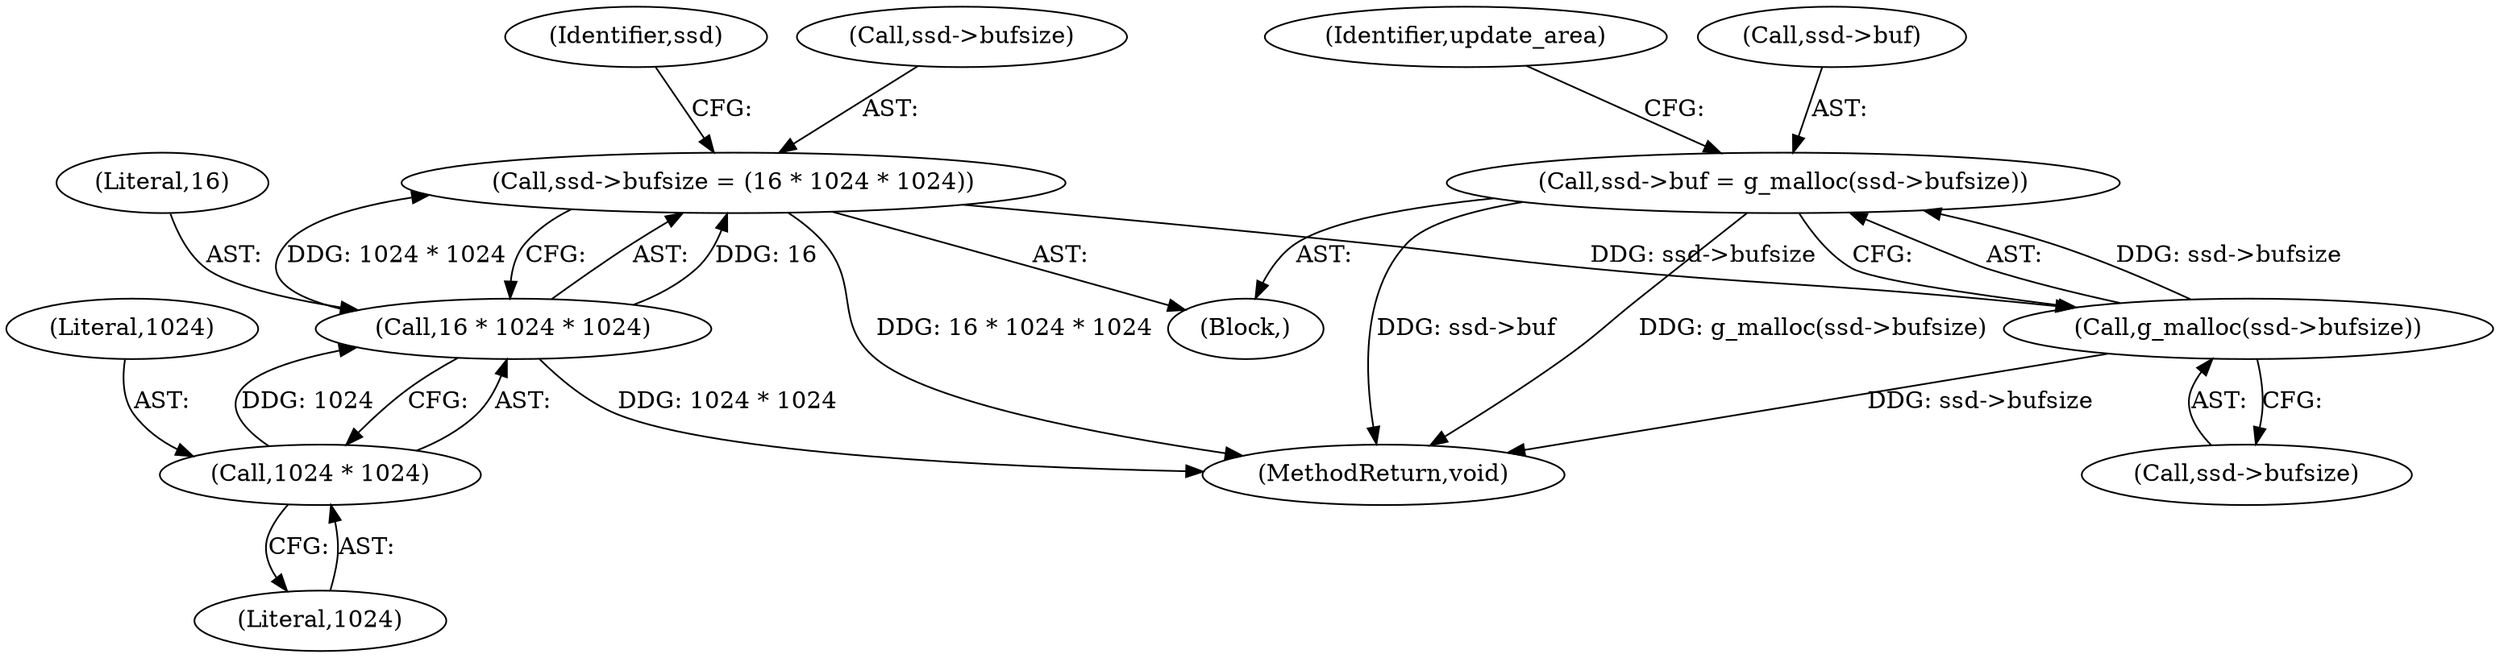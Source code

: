 digraph "0_qemu_ab9509cceabef28071e41bdfa073083859c949a7_0@API" {
"1000230" [label="(Call,ssd->buf = g_malloc(ssd->bufsize))"];
"1000234" [label="(Call,g_malloc(ssd->bufsize))"];
"1000221" [label="(Call,ssd->bufsize = (16 * 1024 * 1024))"];
"1000225" [label="(Call,16 * 1024 * 1024)"];
"1000227" [label="(Call,1024 * 1024)"];
"1000240" [label="(Identifier,update_area)"];
"1000268" [label="(MethodReturn,void)"];
"1000227" [label="(Call,1024 * 1024)"];
"1000232" [label="(Identifier,ssd)"];
"1000226" [label="(Literal,16)"];
"1000230" [label="(Call,ssd->buf = g_malloc(ssd->bufsize))"];
"1000221" [label="(Call,ssd->bufsize = (16 * 1024 * 1024))"];
"1000229" [label="(Literal,1024)"];
"1000235" [label="(Call,ssd->bufsize)"];
"1000228" [label="(Literal,1024)"];
"1000225" [label="(Call,16 * 1024 * 1024)"];
"1000222" [label="(Call,ssd->bufsize)"];
"1000231" [label="(Call,ssd->buf)"];
"1000234" [label="(Call,g_malloc(ssd->bufsize))"];
"1000208" [label="(Block,)"];
"1000230" -> "1000208"  [label="AST: "];
"1000230" -> "1000234"  [label="CFG: "];
"1000231" -> "1000230"  [label="AST: "];
"1000234" -> "1000230"  [label="AST: "];
"1000240" -> "1000230"  [label="CFG: "];
"1000230" -> "1000268"  [label="DDG: ssd->buf"];
"1000230" -> "1000268"  [label="DDG: g_malloc(ssd->bufsize)"];
"1000234" -> "1000230"  [label="DDG: ssd->bufsize"];
"1000234" -> "1000235"  [label="CFG: "];
"1000235" -> "1000234"  [label="AST: "];
"1000234" -> "1000268"  [label="DDG: ssd->bufsize"];
"1000221" -> "1000234"  [label="DDG: ssd->bufsize"];
"1000221" -> "1000208"  [label="AST: "];
"1000221" -> "1000225"  [label="CFG: "];
"1000222" -> "1000221"  [label="AST: "];
"1000225" -> "1000221"  [label="AST: "];
"1000232" -> "1000221"  [label="CFG: "];
"1000221" -> "1000268"  [label="DDG: 16 * 1024 * 1024"];
"1000225" -> "1000221"  [label="DDG: 16"];
"1000225" -> "1000221"  [label="DDG: 1024 * 1024"];
"1000225" -> "1000227"  [label="CFG: "];
"1000226" -> "1000225"  [label="AST: "];
"1000227" -> "1000225"  [label="AST: "];
"1000225" -> "1000268"  [label="DDG: 1024 * 1024"];
"1000227" -> "1000225"  [label="DDG: 1024"];
"1000227" -> "1000229"  [label="CFG: "];
"1000228" -> "1000227"  [label="AST: "];
"1000229" -> "1000227"  [label="AST: "];
}
